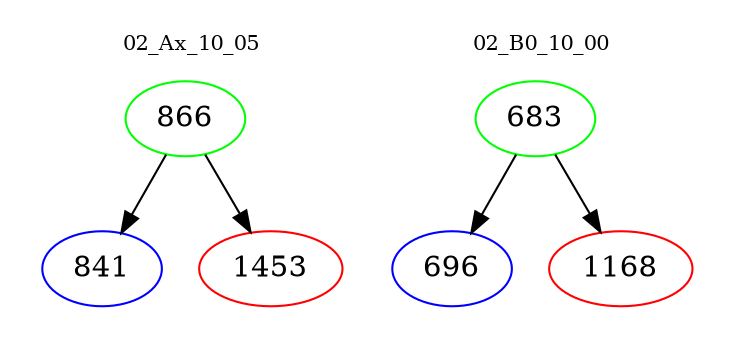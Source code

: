 digraph{
subgraph cluster_0 {
color = white
label = "02_Ax_10_05";
fontsize=10;
T0_866 [label="866", color="green"]
T0_866 -> T0_841 [color="black"]
T0_841 [label="841", color="blue"]
T0_866 -> T0_1453 [color="black"]
T0_1453 [label="1453", color="red"]
}
subgraph cluster_1 {
color = white
label = "02_B0_10_00";
fontsize=10;
T1_683 [label="683", color="green"]
T1_683 -> T1_696 [color="black"]
T1_696 [label="696", color="blue"]
T1_683 -> T1_1168 [color="black"]
T1_1168 [label="1168", color="red"]
}
}
